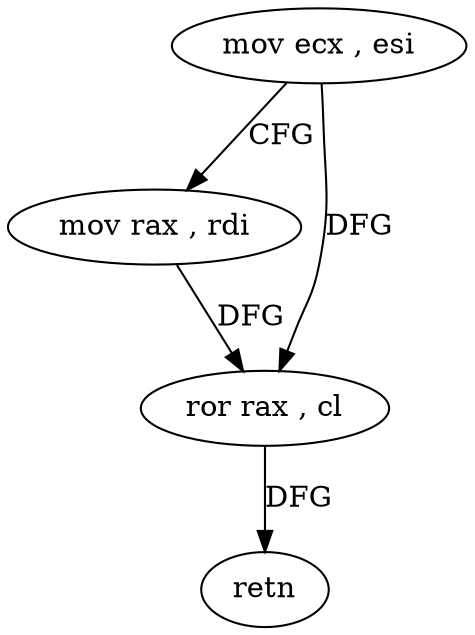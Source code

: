 digraph "func" {
"4234160" [label = "mov ecx , esi" ]
"4234162" [label = "mov rax , rdi" ]
"4234165" [label = "ror rax , cl" ]
"4234168" [label = "retn" ]
"4234160" -> "4234162" [ label = "CFG" ]
"4234160" -> "4234165" [ label = "DFG" ]
"4234162" -> "4234165" [ label = "DFG" ]
"4234165" -> "4234168" [ label = "DFG" ]
}
